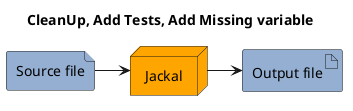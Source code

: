 @startuml
node Jackal as j #Orange
title CleanUp, Add Tests, Add Missing variable
file "Source file" as sf #94afd1
artifact "Output file" as o #94afd1
sf -right-> j
j -right-> o
@enduml